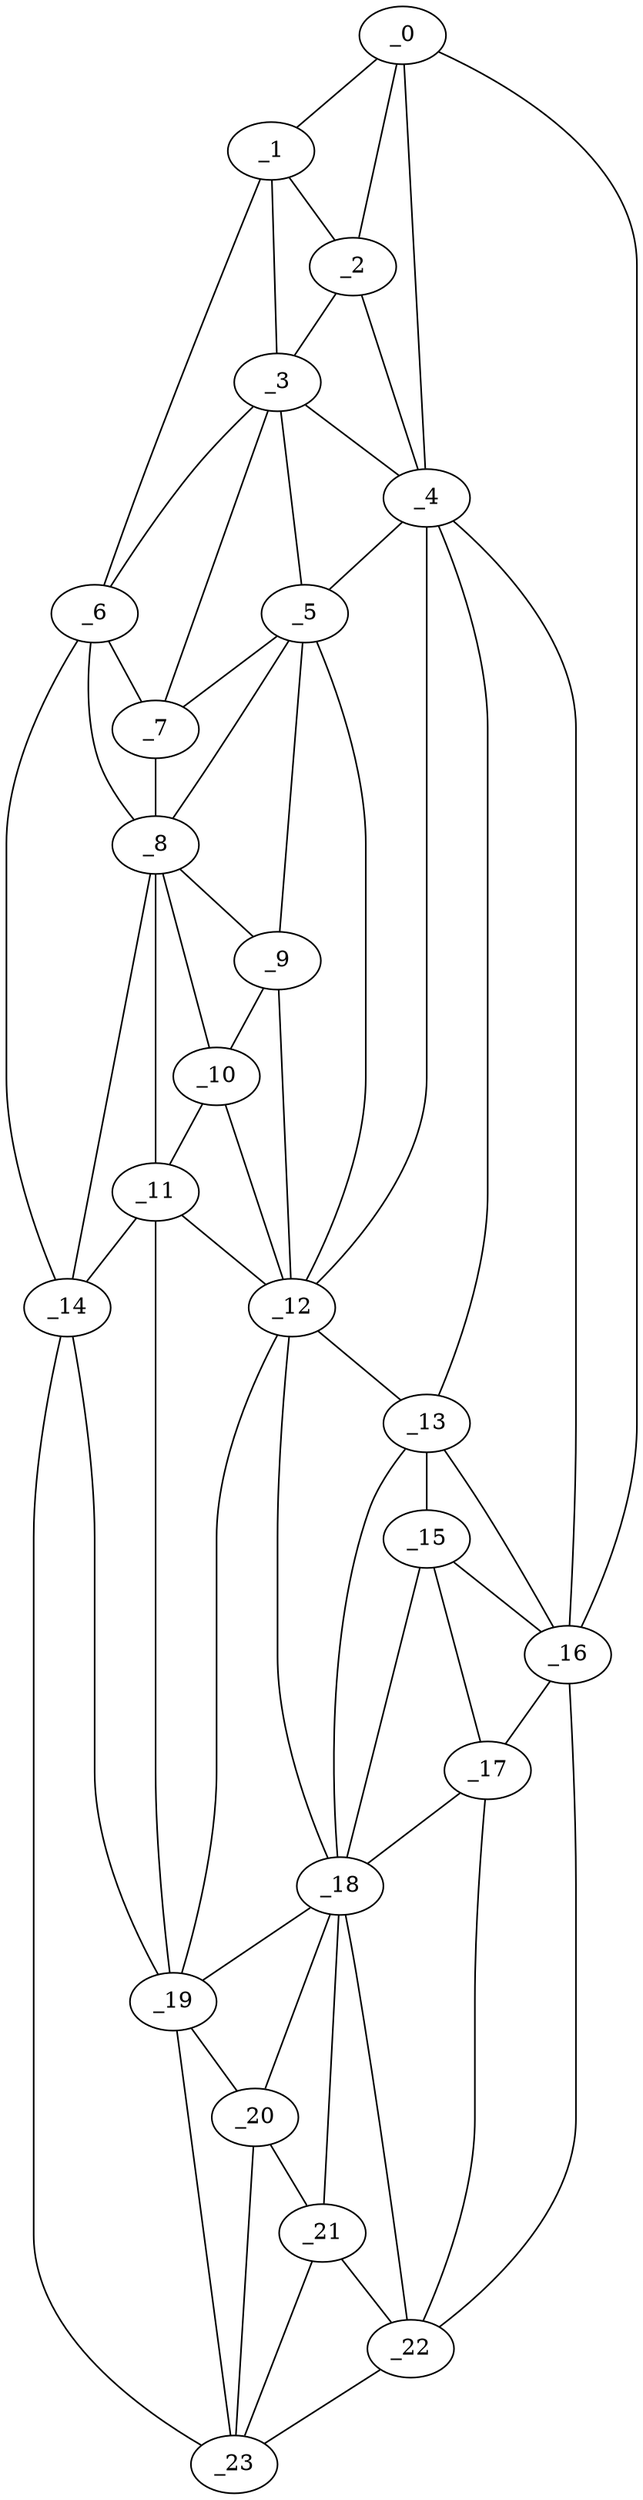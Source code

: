graph "obj32__190.gxl" {
	_0	 [x=13,
		y=39];
	_1	 [x=17,
		y=22];
	_0 -- _1	 [valence=1];
	_2	 [x=23,
		y=36];
	_0 -- _2	 [valence=1];
	_4	 [x=29,
		y=45];
	_0 -- _4	 [valence=2];
	_16	 [x=83,
		y=114];
	_0 -- _16	 [valence=1];
	_1 -- _2	 [valence=1];
	_3	 [x=27,
		y=36];
	_1 -- _3	 [valence=2];
	_6	 [x=43,
		y=16];
	_1 -- _6	 [valence=1];
	_2 -- _3	 [valence=2];
	_2 -- _4	 [valence=2];
	_3 -- _4	 [valence=1];
	_5	 [x=41,
		y=42];
	_3 -- _5	 [valence=1];
	_3 -- _6	 [valence=2];
	_7	 [x=48,
		y=33];
	_3 -- _7	 [valence=2];
	_4 -- _5	 [valence=1];
	_12	 [x=76,
		y=72];
	_4 -- _12	 [valence=2];
	_13	 [x=76,
		y=88];
	_4 -- _13	 [valence=2];
	_4 -- _16	 [valence=1];
	_5 -- _7	 [valence=1];
	_8	 [x=55,
		y=33];
	_5 -- _8	 [valence=2];
	_9	 [x=64,
		y=47];
	_5 -- _9	 [valence=1];
	_5 -- _12	 [valence=2];
	_6 -- _7	 [valence=1];
	_6 -- _8	 [valence=2];
	_14	 [x=81,
		y=28];
	_6 -- _14	 [valence=1];
	_7 -- _8	 [valence=2];
	_8 -- _9	 [valence=1];
	_10	 [x=70,
		y=46];
	_8 -- _10	 [valence=1];
	_11	 [x=75,
		y=44];
	_8 -- _11	 [valence=2];
	_8 -- _14	 [valence=1];
	_9 -- _10	 [valence=2];
	_9 -- _12	 [valence=2];
	_10 -- _11	 [valence=2];
	_10 -- _12	 [valence=1];
	_11 -- _12	 [valence=1];
	_11 -- _14	 [valence=2];
	_19	 [x=98,
		y=48];
	_11 -- _19	 [valence=2];
	_12 -- _13	 [valence=2];
	_18	 [x=97,
		y=74];
	_12 -- _18	 [valence=2];
	_12 -- _19	 [valence=2];
	_15	 [x=82,
		y=95];
	_13 -- _15	 [valence=1];
	_13 -- _16	 [valence=2];
	_13 -- _18	 [valence=2];
	_14 -- _19	 [valence=2];
	_23	 [x=123,
		y=54];
	_14 -- _23	 [valence=1];
	_15 -- _16	 [valence=2];
	_17	 [x=95,
		y=106];
	_15 -- _17	 [valence=1];
	_15 -- _18	 [valence=2];
	_16 -- _17	 [valence=1];
	_22	 [x=121,
		y=98];
	_16 -- _22	 [valence=1];
	_17 -- _18	 [valence=2];
	_17 -- _22	 [valence=2];
	_18 -- _19	 [valence=1];
	_20	 [x=110,
		y=60];
	_18 -- _20	 [valence=2];
	_21	 [x=113,
		y=69];
	_18 -- _21	 [valence=1];
	_18 -- _22	 [valence=2];
	_19 -- _20	 [valence=1];
	_19 -- _23	 [valence=2];
	_20 -- _21	 [valence=2];
	_20 -- _23	 [valence=1];
	_21 -- _22	 [valence=2];
	_21 -- _23	 [valence=1];
	_22 -- _23	 [valence=1];
}
